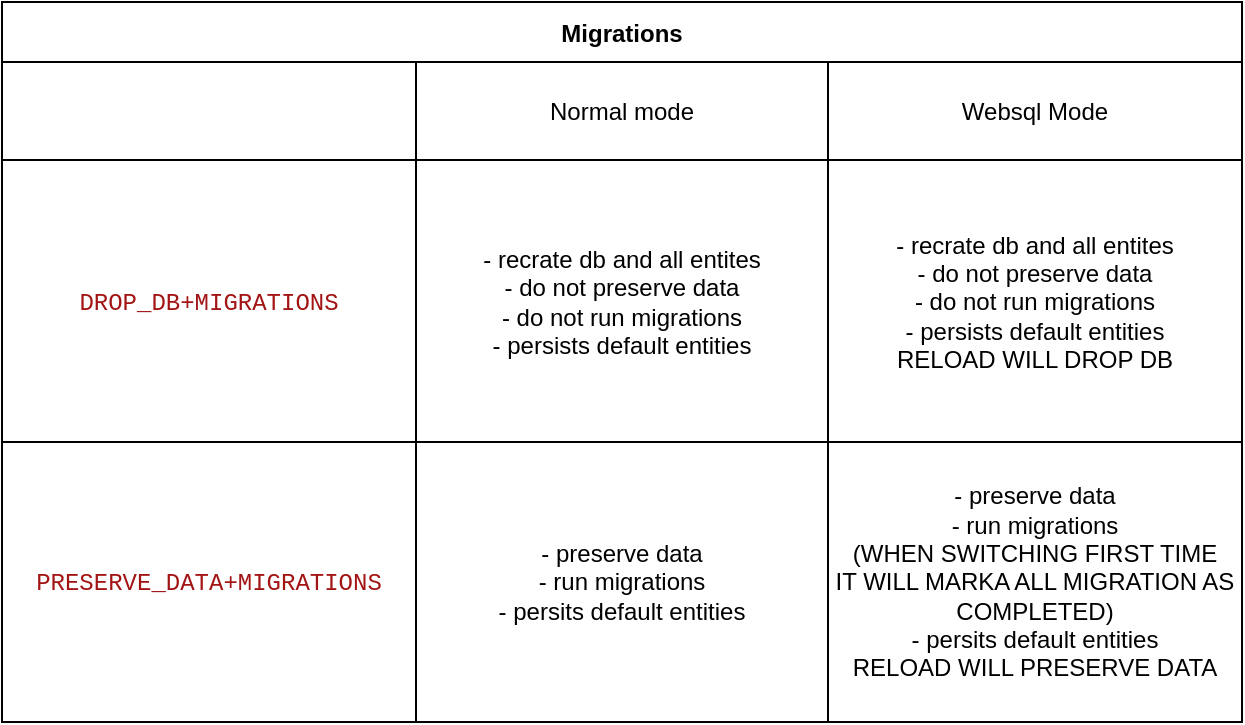 <mxfile>
    <diagram id="hX58gXemlc1ROdKSPT1T" name="Page-1">
        <mxGraphModel dx="793" dy="508" grid="1" gridSize="10" guides="1" tooltips="1" connect="1" arrows="1" fold="1" page="1" pageScale="1" pageWidth="827" pageHeight="1169" math="0" shadow="0">
            <root>
                <mxCell id="0"/>
                <mxCell id="1" parent="0"/>
                <mxCell id="23" value="Migrations" style="shape=table;startSize=30;container=1;collapsible=0;childLayout=tableLayout;fontStyle=1;align=center;gradientColor=none;" parent="1" vertex="1">
                    <mxGeometry x="60" width="620" height="360" as="geometry"/>
                </mxCell>
                <mxCell id="24" value="" style="shape=tableRow;horizontal=0;startSize=0;swimlaneHead=0;swimlaneBody=0;top=0;left=0;bottom=0;right=0;collapsible=0;dropTarget=0;fillColor=none;points=[[0,0.5],[1,0.5]];portConstraint=eastwest;" parent="23" vertex="1">
                    <mxGeometry y="30" width="620" height="49" as="geometry"/>
                </mxCell>
                <mxCell id="25" value="" style="shape=partialRectangle;html=1;whiteSpace=wrap;connectable=0;fillColor=none;top=0;left=0;bottom=0;right=0;overflow=hidden;" parent="24" vertex="1">
                    <mxGeometry width="207" height="49" as="geometry">
                        <mxRectangle width="207" height="49" as="alternateBounds"/>
                    </mxGeometry>
                </mxCell>
                <mxCell id="26" value="Normal mode" style="shape=partialRectangle;html=1;whiteSpace=wrap;connectable=0;fillColor=none;top=0;left=0;bottom=0;right=0;overflow=hidden;" parent="24" vertex="1">
                    <mxGeometry x="207" width="206" height="49" as="geometry">
                        <mxRectangle width="206" height="49" as="alternateBounds"/>
                    </mxGeometry>
                </mxCell>
                <mxCell id="27" value="Websql Mode&lt;br&gt;" style="shape=partialRectangle;html=1;whiteSpace=wrap;connectable=0;fillColor=none;top=0;left=0;bottom=0;right=0;overflow=hidden;" parent="24" vertex="1">
                    <mxGeometry x="413" width="207" height="49" as="geometry">
                        <mxRectangle width="207" height="49" as="alternateBounds"/>
                    </mxGeometry>
                </mxCell>
                <mxCell id="28" value="" style="shape=tableRow;horizontal=0;startSize=0;swimlaneHead=0;swimlaneBody=0;top=0;left=0;bottom=0;right=0;collapsible=0;dropTarget=0;fillColor=none;points=[[0,0.5],[1,0.5]];portConstraint=eastwest;" parent="23" vertex="1">
                    <mxGeometry y="79" width="620" height="141" as="geometry"/>
                </mxCell>
                <mxCell id="29" value="&lt;div style=&quot;background-color: rgb(255, 255, 255); font-family: Menlo, Monaco, &amp;quot;Courier New&amp;quot;, monospace; line-height: 18px;&quot;&gt;&lt;span style=&quot;color: #a31515;&quot;&gt;DROP_DB+MIGRATIONS&lt;/span&gt;&lt;/div&gt;" style="shape=partialRectangle;html=1;whiteSpace=wrap;connectable=0;fillColor=none;top=0;left=0;bottom=0;right=0;overflow=hidden;" parent="28" vertex="1">
                    <mxGeometry width="207" height="141" as="geometry">
                        <mxRectangle width="207" height="141" as="alternateBounds"/>
                    </mxGeometry>
                </mxCell>
                <mxCell id="30" value="- recrate db and all entites&lt;br&gt;- do not preserve data&lt;br&gt;- do not run migrations&lt;br&gt;- persists default entities" style="shape=partialRectangle;html=1;whiteSpace=wrap;connectable=0;fillColor=none;top=0;left=0;bottom=0;right=0;overflow=hidden;" parent="28" vertex="1">
                    <mxGeometry x="207" width="206" height="141" as="geometry">
                        <mxRectangle width="206" height="141" as="alternateBounds"/>
                    </mxGeometry>
                </mxCell>
                <mxCell id="31" value="- recrate db and all entites&lt;br style=&quot;border-color: var(--border-color);&quot;&gt;- do not preserve data&lt;br style=&quot;border-color: var(--border-color);&quot;&gt;- do not run migrations&lt;br style=&quot;border-color: var(--border-color);&quot;&gt;- persists default entities&lt;br&gt;RELOAD WILL DROP DB" style="shape=partialRectangle;html=1;whiteSpace=wrap;connectable=0;fillColor=none;top=0;left=0;bottom=0;right=0;overflow=hidden;" parent="28" vertex="1">
                    <mxGeometry x="413" width="207" height="141" as="geometry">
                        <mxRectangle width="207" height="141" as="alternateBounds"/>
                    </mxGeometry>
                </mxCell>
                <mxCell id="32" value="" style="shape=tableRow;horizontal=0;startSize=0;swimlaneHead=0;swimlaneBody=0;top=0;left=0;bottom=0;right=0;collapsible=0;dropTarget=0;fillColor=none;points=[[0,0.5],[1,0.5]];portConstraint=eastwest;" parent="23" vertex="1">
                    <mxGeometry y="220" width="620" height="140" as="geometry"/>
                </mxCell>
                <mxCell id="33" value="&lt;div style=&quot;background-color: rgb(255, 255, 255); font-family: Menlo, Monaco, &amp;quot;Courier New&amp;quot;, monospace; line-height: 18px;&quot;&gt;&lt;span style=&quot;color: #a31515;&quot;&gt;PRESERVE_DATA+MIGRATIONS&lt;/span&gt;&lt;/div&gt;" style="shape=partialRectangle;html=1;whiteSpace=wrap;connectable=0;fillColor=none;top=0;left=0;bottom=0;right=0;overflow=hidden;" parent="32" vertex="1">
                    <mxGeometry width="207" height="140" as="geometry">
                        <mxRectangle width="207" height="140" as="alternateBounds"/>
                    </mxGeometry>
                </mxCell>
                <mxCell id="34" value="- preserve data&lt;br&gt;- run migrations&lt;br&gt;- persits default entities" style="shape=partialRectangle;html=1;whiteSpace=wrap;connectable=0;fillColor=none;top=0;left=0;bottom=0;right=0;overflow=hidden;" parent="32" vertex="1">
                    <mxGeometry x="207" width="206" height="140" as="geometry">
                        <mxRectangle width="206" height="140" as="alternateBounds"/>
                    </mxGeometry>
                </mxCell>
                <mxCell id="35" value="- preserve data&lt;br style=&quot;border-color: var(--border-color);&quot;&gt;- run migrations&lt;br&gt;(WHEN SWITCHING FIRST TIME &lt;br&gt;IT WILL MARKA ALL MIGRATION AS COMPLETED)&lt;br style=&quot;border-color: var(--border-color);&quot;&gt;- persits default entities&lt;br&gt;RELOAD WILL PRESERVE DATA" style="shape=partialRectangle;html=1;whiteSpace=wrap;connectable=0;fillColor=none;top=0;left=0;bottom=0;right=0;overflow=hidden;" parent="32" vertex="1">
                    <mxGeometry x="413" width="207" height="140" as="geometry">
                        <mxRectangle width="207" height="140" as="alternateBounds"/>
                    </mxGeometry>
                </mxCell>
            </root>
        </mxGraphModel>
    </diagram>
</mxfile>
